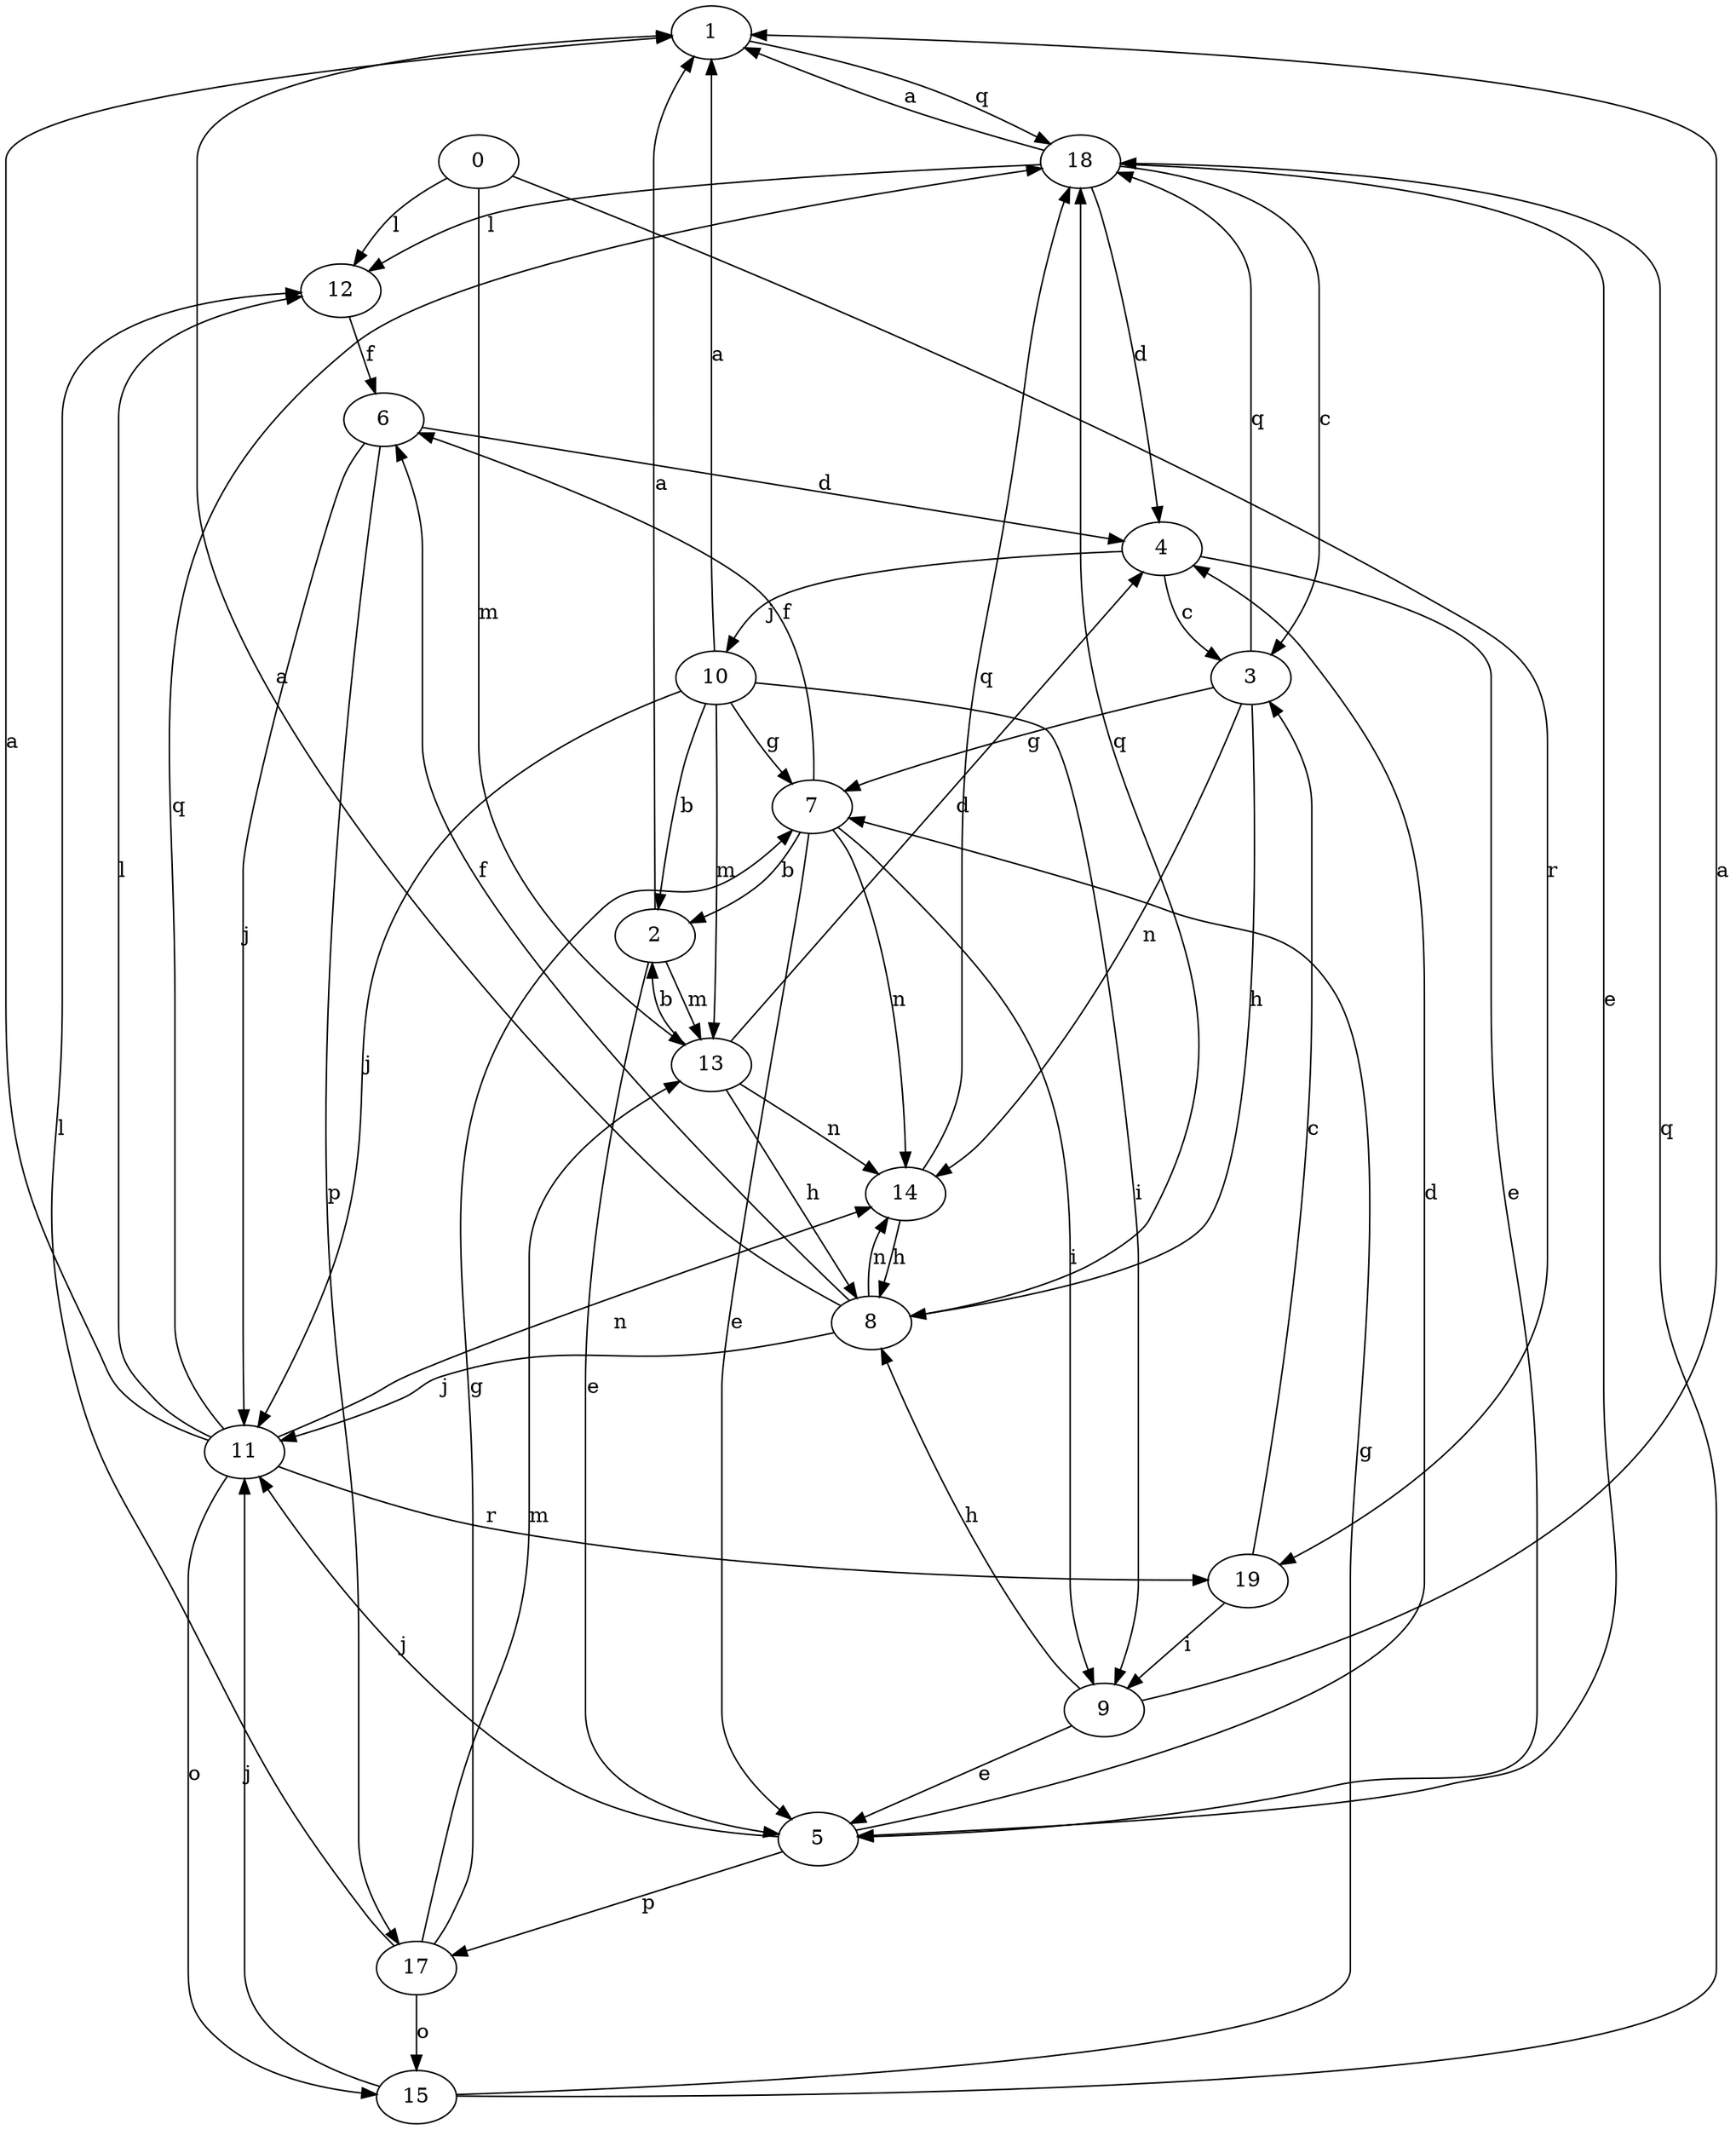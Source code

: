 strict digraph  {
1;
2;
3;
4;
5;
0;
6;
7;
8;
9;
10;
11;
12;
13;
14;
15;
17;
18;
19;
1 -> 18  [label=q];
2 -> 1  [label=a];
2 -> 5  [label=e];
2 -> 13  [label=m];
3 -> 7  [label=g];
3 -> 8  [label=h];
3 -> 14  [label=n];
3 -> 18  [label=q];
4 -> 3  [label=c];
4 -> 5  [label=e];
4 -> 10  [label=j];
5 -> 4  [label=d];
5 -> 11  [label=j];
5 -> 17  [label=p];
0 -> 12  [label=l];
0 -> 13  [label=m];
0 -> 19  [label=r];
6 -> 4  [label=d];
6 -> 11  [label=j];
6 -> 17  [label=p];
7 -> 2  [label=b];
7 -> 5  [label=e];
7 -> 6  [label=f];
7 -> 9  [label=i];
7 -> 14  [label=n];
8 -> 1  [label=a];
8 -> 6  [label=f];
8 -> 11  [label=j];
8 -> 14  [label=n];
8 -> 18  [label=q];
9 -> 1  [label=a];
9 -> 5  [label=e];
9 -> 8  [label=h];
10 -> 1  [label=a];
10 -> 2  [label=b];
10 -> 7  [label=g];
10 -> 9  [label=i];
10 -> 11  [label=j];
10 -> 13  [label=m];
11 -> 1  [label=a];
11 -> 12  [label=l];
11 -> 14  [label=n];
11 -> 15  [label=o];
11 -> 18  [label=q];
11 -> 19  [label=r];
12 -> 6  [label=f];
13 -> 2  [label=b];
13 -> 4  [label=d];
13 -> 8  [label=h];
13 -> 14  [label=n];
14 -> 8  [label=h];
14 -> 18  [label=q];
15 -> 7  [label=g];
15 -> 11  [label=j];
15 -> 18  [label=q];
17 -> 7  [label=g];
17 -> 12  [label=l];
17 -> 13  [label=m];
17 -> 15  [label=o];
18 -> 1  [label=a];
18 -> 3  [label=c];
18 -> 4  [label=d];
18 -> 5  [label=e];
18 -> 12  [label=l];
19 -> 3  [label=c];
19 -> 9  [label=i];
}
